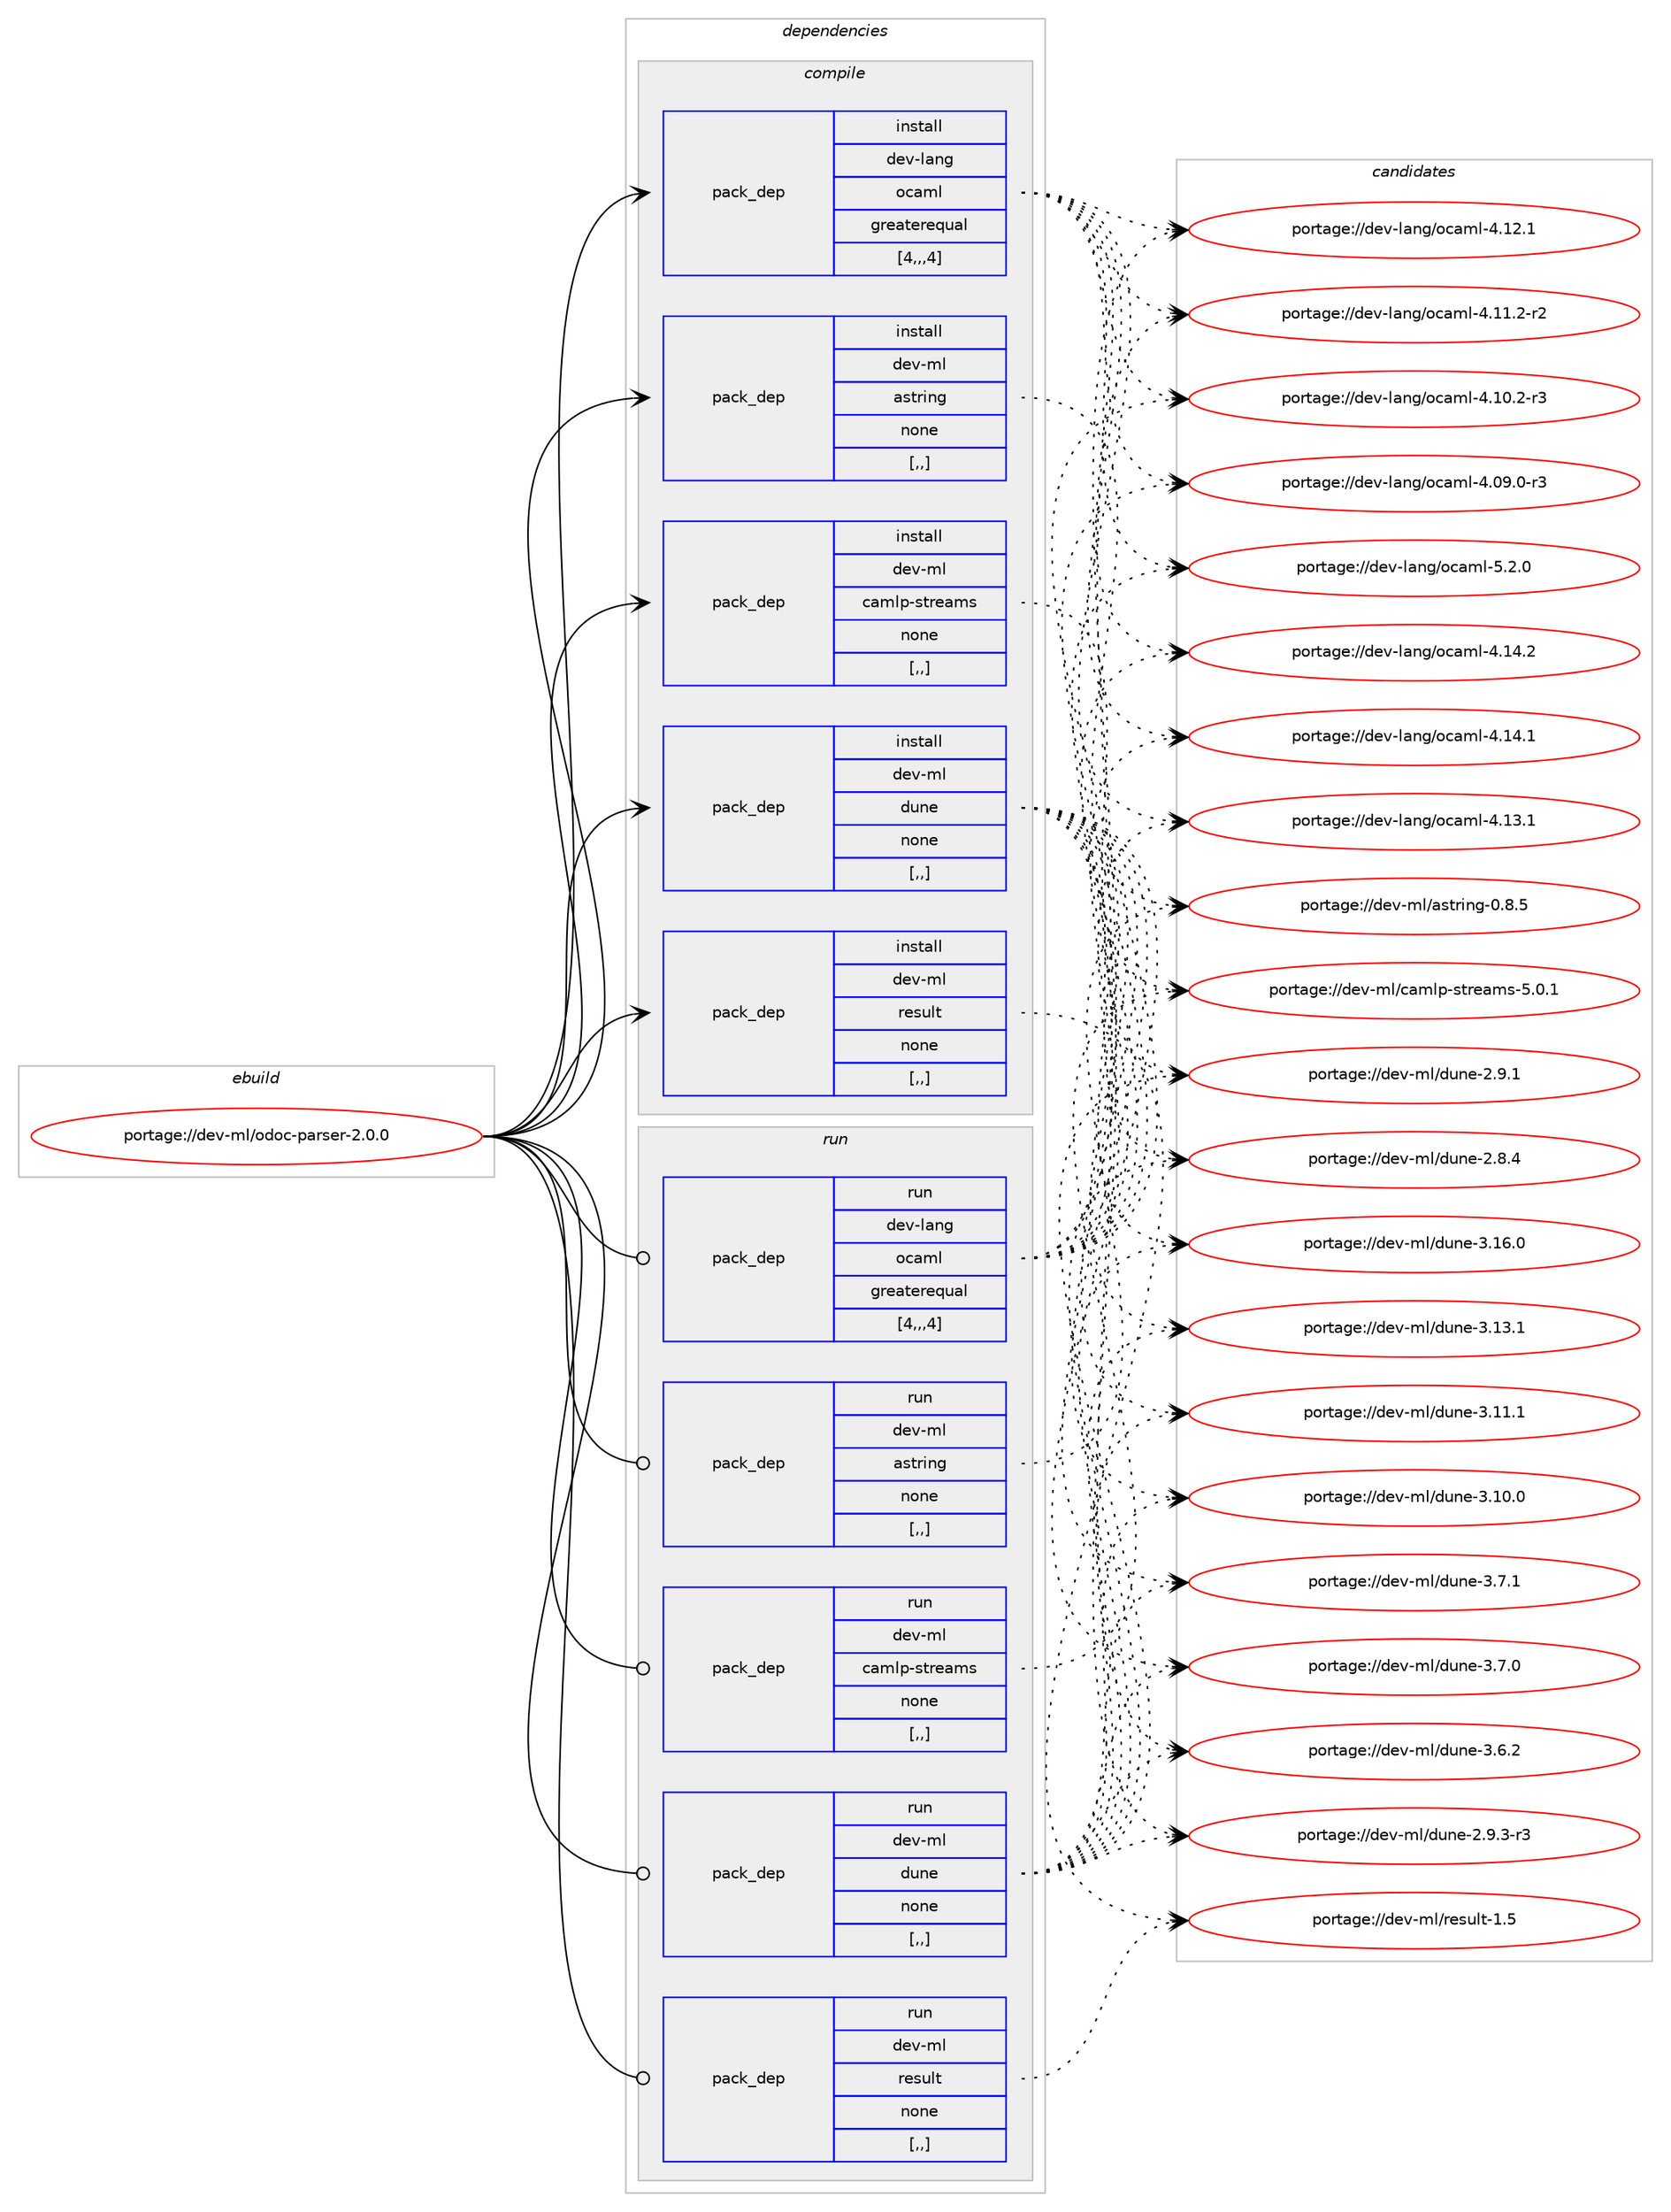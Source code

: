 digraph prolog {

# *************
# Graph options
# *************

newrank=true;
concentrate=true;
compound=true;
graph [rankdir=LR,fontname=Helvetica,fontsize=10,ranksep=1.5];#, ranksep=2.5, nodesep=0.2];
edge  [arrowhead=vee];
node  [fontname=Helvetica,fontsize=10];

# **********
# The ebuild
# **********

subgraph cluster_leftcol {
color=gray;
label=<<i>ebuild</i>>;
id [label="portage://dev-ml/odoc-parser-2.0.0", color=red, width=4, href="../dev-ml/odoc-parser-2.0.0.svg"];
}

# ****************
# The dependencies
# ****************

subgraph cluster_midcol {
color=gray;
label=<<i>dependencies</i>>;
subgraph cluster_compile {
fillcolor="#eeeeee";
style=filled;
label=<<i>compile</i>>;
subgraph pack90763 {
dependency121725 [label=<<TABLE BORDER="0" CELLBORDER="1" CELLSPACING="0" CELLPADDING="4" WIDTH="220"><TR><TD ROWSPAN="6" CELLPADDING="30">pack_dep</TD></TR><TR><TD WIDTH="110">install</TD></TR><TR><TD>dev-lang</TD></TR><TR><TD>ocaml</TD></TR><TR><TD>greaterequal</TD></TR><TR><TD>[4,,,4]</TD></TR></TABLE>>, shape=none, color=blue];
}
id:e -> dependency121725:w [weight=20,style="solid",arrowhead="vee"];
subgraph pack90764 {
dependency121726 [label=<<TABLE BORDER="0" CELLBORDER="1" CELLSPACING="0" CELLPADDING="4" WIDTH="220"><TR><TD ROWSPAN="6" CELLPADDING="30">pack_dep</TD></TR><TR><TD WIDTH="110">install</TD></TR><TR><TD>dev-ml</TD></TR><TR><TD>astring</TD></TR><TR><TD>none</TD></TR><TR><TD>[,,]</TD></TR></TABLE>>, shape=none, color=blue];
}
id:e -> dependency121726:w [weight=20,style="solid",arrowhead="vee"];
subgraph pack90765 {
dependency121727 [label=<<TABLE BORDER="0" CELLBORDER="1" CELLSPACING="0" CELLPADDING="4" WIDTH="220"><TR><TD ROWSPAN="6" CELLPADDING="30">pack_dep</TD></TR><TR><TD WIDTH="110">install</TD></TR><TR><TD>dev-ml</TD></TR><TR><TD>camlp-streams</TD></TR><TR><TD>none</TD></TR><TR><TD>[,,]</TD></TR></TABLE>>, shape=none, color=blue];
}
id:e -> dependency121727:w [weight=20,style="solid",arrowhead="vee"];
subgraph pack90766 {
dependency121728 [label=<<TABLE BORDER="0" CELLBORDER="1" CELLSPACING="0" CELLPADDING="4" WIDTH="220"><TR><TD ROWSPAN="6" CELLPADDING="30">pack_dep</TD></TR><TR><TD WIDTH="110">install</TD></TR><TR><TD>dev-ml</TD></TR><TR><TD>dune</TD></TR><TR><TD>none</TD></TR><TR><TD>[,,]</TD></TR></TABLE>>, shape=none, color=blue];
}
id:e -> dependency121728:w [weight=20,style="solid",arrowhead="vee"];
subgraph pack90767 {
dependency121729 [label=<<TABLE BORDER="0" CELLBORDER="1" CELLSPACING="0" CELLPADDING="4" WIDTH="220"><TR><TD ROWSPAN="6" CELLPADDING="30">pack_dep</TD></TR><TR><TD WIDTH="110">install</TD></TR><TR><TD>dev-ml</TD></TR><TR><TD>result</TD></TR><TR><TD>none</TD></TR><TR><TD>[,,]</TD></TR></TABLE>>, shape=none, color=blue];
}
id:e -> dependency121729:w [weight=20,style="solid",arrowhead="vee"];
}
subgraph cluster_compileandrun {
fillcolor="#eeeeee";
style=filled;
label=<<i>compile and run</i>>;
}
subgraph cluster_run {
fillcolor="#eeeeee";
style=filled;
label=<<i>run</i>>;
subgraph pack90768 {
dependency121730 [label=<<TABLE BORDER="0" CELLBORDER="1" CELLSPACING="0" CELLPADDING="4" WIDTH="220"><TR><TD ROWSPAN="6" CELLPADDING="30">pack_dep</TD></TR><TR><TD WIDTH="110">run</TD></TR><TR><TD>dev-lang</TD></TR><TR><TD>ocaml</TD></TR><TR><TD>greaterequal</TD></TR><TR><TD>[4,,,4]</TD></TR></TABLE>>, shape=none, color=blue];
}
id:e -> dependency121730:w [weight=20,style="solid",arrowhead="odot"];
subgraph pack90769 {
dependency121731 [label=<<TABLE BORDER="0" CELLBORDER="1" CELLSPACING="0" CELLPADDING="4" WIDTH="220"><TR><TD ROWSPAN="6" CELLPADDING="30">pack_dep</TD></TR><TR><TD WIDTH="110">run</TD></TR><TR><TD>dev-ml</TD></TR><TR><TD>astring</TD></TR><TR><TD>none</TD></TR><TR><TD>[,,]</TD></TR></TABLE>>, shape=none, color=blue];
}
id:e -> dependency121731:w [weight=20,style="solid",arrowhead="odot"];
subgraph pack90770 {
dependency121732 [label=<<TABLE BORDER="0" CELLBORDER="1" CELLSPACING="0" CELLPADDING="4" WIDTH="220"><TR><TD ROWSPAN="6" CELLPADDING="30">pack_dep</TD></TR><TR><TD WIDTH="110">run</TD></TR><TR><TD>dev-ml</TD></TR><TR><TD>camlp-streams</TD></TR><TR><TD>none</TD></TR><TR><TD>[,,]</TD></TR></TABLE>>, shape=none, color=blue];
}
id:e -> dependency121732:w [weight=20,style="solid",arrowhead="odot"];
subgraph pack90771 {
dependency121733 [label=<<TABLE BORDER="0" CELLBORDER="1" CELLSPACING="0" CELLPADDING="4" WIDTH="220"><TR><TD ROWSPAN="6" CELLPADDING="30">pack_dep</TD></TR><TR><TD WIDTH="110">run</TD></TR><TR><TD>dev-ml</TD></TR><TR><TD>dune</TD></TR><TR><TD>none</TD></TR><TR><TD>[,,]</TD></TR></TABLE>>, shape=none, color=blue];
}
id:e -> dependency121733:w [weight=20,style="solid",arrowhead="odot"];
subgraph pack90772 {
dependency121734 [label=<<TABLE BORDER="0" CELLBORDER="1" CELLSPACING="0" CELLPADDING="4" WIDTH="220"><TR><TD ROWSPAN="6" CELLPADDING="30">pack_dep</TD></TR><TR><TD WIDTH="110">run</TD></TR><TR><TD>dev-ml</TD></TR><TR><TD>result</TD></TR><TR><TD>none</TD></TR><TR><TD>[,,]</TD></TR></TABLE>>, shape=none, color=blue];
}
id:e -> dependency121734:w [weight=20,style="solid",arrowhead="odot"];
}
}

# **************
# The candidates
# **************

subgraph cluster_choices {
rank=same;
color=gray;
label=<<i>candidates</i>>;

subgraph choice90763 {
color=black;
nodesep=1;
choice1001011184510897110103471119997109108455346504648 [label="portage://dev-lang/ocaml-5.2.0", color=red, width=4,href="../dev-lang/ocaml-5.2.0.svg"];
choice100101118451089711010347111999710910845524649524650 [label="portage://dev-lang/ocaml-4.14.2", color=red, width=4,href="../dev-lang/ocaml-4.14.2.svg"];
choice100101118451089711010347111999710910845524649524649 [label="portage://dev-lang/ocaml-4.14.1", color=red, width=4,href="../dev-lang/ocaml-4.14.1.svg"];
choice100101118451089711010347111999710910845524649514649 [label="portage://dev-lang/ocaml-4.13.1", color=red, width=4,href="../dev-lang/ocaml-4.13.1.svg"];
choice100101118451089711010347111999710910845524649504649 [label="portage://dev-lang/ocaml-4.12.1", color=red, width=4,href="../dev-lang/ocaml-4.12.1.svg"];
choice1001011184510897110103471119997109108455246494946504511450 [label="portage://dev-lang/ocaml-4.11.2-r2", color=red, width=4,href="../dev-lang/ocaml-4.11.2-r2.svg"];
choice1001011184510897110103471119997109108455246494846504511451 [label="portage://dev-lang/ocaml-4.10.2-r3", color=red, width=4,href="../dev-lang/ocaml-4.10.2-r3.svg"];
choice1001011184510897110103471119997109108455246485746484511451 [label="portage://dev-lang/ocaml-4.09.0-r3", color=red, width=4,href="../dev-lang/ocaml-4.09.0-r3.svg"];
dependency121725:e -> choice1001011184510897110103471119997109108455346504648:w [style=dotted,weight="100"];
dependency121725:e -> choice100101118451089711010347111999710910845524649524650:w [style=dotted,weight="100"];
dependency121725:e -> choice100101118451089711010347111999710910845524649524649:w [style=dotted,weight="100"];
dependency121725:e -> choice100101118451089711010347111999710910845524649514649:w [style=dotted,weight="100"];
dependency121725:e -> choice100101118451089711010347111999710910845524649504649:w [style=dotted,weight="100"];
dependency121725:e -> choice1001011184510897110103471119997109108455246494946504511450:w [style=dotted,weight="100"];
dependency121725:e -> choice1001011184510897110103471119997109108455246494846504511451:w [style=dotted,weight="100"];
dependency121725:e -> choice1001011184510897110103471119997109108455246485746484511451:w [style=dotted,weight="100"];
}
subgraph choice90764 {
color=black;
nodesep=1;
choice100101118451091084797115116114105110103454846564653 [label="portage://dev-ml/astring-0.8.5", color=red, width=4,href="../dev-ml/astring-0.8.5.svg"];
dependency121726:e -> choice100101118451091084797115116114105110103454846564653:w [style=dotted,weight="100"];
}
subgraph choice90765 {
color=black;
nodesep=1;
choice100101118451091084799971091081124511511611410197109115455346484649 [label="portage://dev-ml/camlp-streams-5.0.1", color=red, width=4,href="../dev-ml/camlp-streams-5.0.1.svg"];
dependency121727:e -> choice100101118451091084799971091081124511511611410197109115455346484649:w [style=dotted,weight="100"];
}
subgraph choice90766 {
color=black;
nodesep=1;
choice100101118451091084710011711010145514649544648 [label="portage://dev-ml/dune-3.16.0", color=red, width=4,href="../dev-ml/dune-3.16.0.svg"];
choice100101118451091084710011711010145514649514649 [label="portage://dev-ml/dune-3.13.1", color=red, width=4,href="../dev-ml/dune-3.13.1.svg"];
choice100101118451091084710011711010145514649494649 [label="portage://dev-ml/dune-3.11.1", color=red, width=4,href="../dev-ml/dune-3.11.1.svg"];
choice100101118451091084710011711010145514649484648 [label="portage://dev-ml/dune-3.10.0", color=red, width=4,href="../dev-ml/dune-3.10.0.svg"];
choice1001011184510910847100117110101455146554649 [label="portage://dev-ml/dune-3.7.1", color=red, width=4,href="../dev-ml/dune-3.7.1.svg"];
choice1001011184510910847100117110101455146554648 [label="portage://dev-ml/dune-3.7.0", color=red, width=4,href="../dev-ml/dune-3.7.0.svg"];
choice1001011184510910847100117110101455146544650 [label="portage://dev-ml/dune-3.6.2", color=red, width=4,href="../dev-ml/dune-3.6.2.svg"];
choice10010111845109108471001171101014550465746514511451 [label="portage://dev-ml/dune-2.9.3-r3", color=red, width=4,href="../dev-ml/dune-2.9.3-r3.svg"];
choice1001011184510910847100117110101455046574649 [label="portage://dev-ml/dune-2.9.1", color=red, width=4,href="../dev-ml/dune-2.9.1.svg"];
choice1001011184510910847100117110101455046564652 [label="portage://dev-ml/dune-2.8.4", color=red, width=4,href="../dev-ml/dune-2.8.4.svg"];
dependency121728:e -> choice100101118451091084710011711010145514649544648:w [style=dotted,weight="100"];
dependency121728:e -> choice100101118451091084710011711010145514649514649:w [style=dotted,weight="100"];
dependency121728:e -> choice100101118451091084710011711010145514649494649:w [style=dotted,weight="100"];
dependency121728:e -> choice100101118451091084710011711010145514649484648:w [style=dotted,weight="100"];
dependency121728:e -> choice1001011184510910847100117110101455146554649:w [style=dotted,weight="100"];
dependency121728:e -> choice1001011184510910847100117110101455146554648:w [style=dotted,weight="100"];
dependency121728:e -> choice1001011184510910847100117110101455146544650:w [style=dotted,weight="100"];
dependency121728:e -> choice10010111845109108471001171101014550465746514511451:w [style=dotted,weight="100"];
dependency121728:e -> choice1001011184510910847100117110101455046574649:w [style=dotted,weight="100"];
dependency121728:e -> choice1001011184510910847100117110101455046564652:w [style=dotted,weight="100"];
}
subgraph choice90767 {
color=black;
nodesep=1;
choice100101118451091084711410111511710811645494653 [label="portage://dev-ml/result-1.5", color=red, width=4,href="../dev-ml/result-1.5.svg"];
dependency121729:e -> choice100101118451091084711410111511710811645494653:w [style=dotted,weight="100"];
}
subgraph choice90768 {
color=black;
nodesep=1;
choice1001011184510897110103471119997109108455346504648 [label="portage://dev-lang/ocaml-5.2.0", color=red, width=4,href="../dev-lang/ocaml-5.2.0.svg"];
choice100101118451089711010347111999710910845524649524650 [label="portage://dev-lang/ocaml-4.14.2", color=red, width=4,href="../dev-lang/ocaml-4.14.2.svg"];
choice100101118451089711010347111999710910845524649524649 [label="portage://dev-lang/ocaml-4.14.1", color=red, width=4,href="../dev-lang/ocaml-4.14.1.svg"];
choice100101118451089711010347111999710910845524649514649 [label="portage://dev-lang/ocaml-4.13.1", color=red, width=4,href="../dev-lang/ocaml-4.13.1.svg"];
choice100101118451089711010347111999710910845524649504649 [label="portage://dev-lang/ocaml-4.12.1", color=red, width=4,href="../dev-lang/ocaml-4.12.1.svg"];
choice1001011184510897110103471119997109108455246494946504511450 [label="portage://dev-lang/ocaml-4.11.2-r2", color=red, width=4,href="../dev-lang/ocaml-4.11.2-r2.svg"];
choice1001011184510897110103471119997109108455246494846504511451 [label="portage://dev-lang/ocaml-4.10.2-r3", color=red, width=4,href="../dev-lang/ocaml-4.10.2-r3.svg"];
choice1001011184510897110103471119997109108455246485746484511451 [label="portage://dev-lang/ocaml-4.09.0-r3", color=red, width=4,href="../dev-lang/ocaml-4.09.0-r3.svg"];
dependency121730:e -> choice1001011184510897110103471119997109108455346504648:w [style=dotted,weight="100"];
dependency121730:e -> choice100101118451089711010347111999710910845524649524650:w [style=dotted,weight="100"];
dependency121730:e -> choice100101118451089711010347111999710910845524649524649:w [style=dotted,weight="100"];
dependency121730:e -> choice100101118451089711010347111999710910845524649514649:w [style=dotted,weight="100"];
dependency121730:e -> choice100101118451089711010347111999710910845524649504649:w [style=dotted,weight="100"];
dependency121730:e -> choice1001011184510897110103471119997109108455246494946504511450:w [style=dotted,weight="100"];
dependency121730:e -> choice1001011184510897110103471119997109108455246494846504511451:w [style=dotted,weight="100"];
dependency121730:e -> choice1001011184510897110103471119997109108455246485746484511451:w [style=dotted,weight="100"];
}
subgraph choice90769 {
color=black;
nodesep=1;
choice100101118451091084797115116114105110103454846564653 [label="portage://dev-ml/astring-0.8.5", color=red, width=4,href="../dev-ml/astring-0.8.5.svg"];
dependency121731:e -> choice100101118451091084797115116114105110103454846564653:w [style=dotted,weight="100"];
}
subgraph choice90770 {
color=black;
nodesep=1;
choice100101118451091084799971091081124511511611410197109115455346484649 [label="portage://dev-ml/camlp-streams-5.0.1", color=red, width=4,href="../dev-ml/camlp-streams-5.0.1.svg"];
dependency121732:e -> choice100101118451091084799971091081124511511611410197109115455346484649:w [style=dotted,weight="100"];
}
subgraph choice90771 {
color=black;
nodesep=1;
choice100101118451091084710011711010145514649544648 [label="portage://dev-ml/dune-3.16.0", color=red, width=4,href="../dev-ml/dune-3.16.0.svg"];
choice100101118451091084710011711010145514649514649 [label="portage://dev-ml/dune-3.13.1", color=red, width=4,href="../dev-ml/dune-3.13.1.svg"];
choice100101118451091084710011711010145514649494649 [label="portage://dev-ml/dune-3.11.1", color=red, width=4,href="../dev-ml/dune-3.11.1.svg"];
choice100101118451091084710011711010145514649484648 [label="portage://dev-ml/dune-3.10.0", color=red, width=4,href="../dev-ml/dune-3.10.0.svg"];
choice1001011184510910847100117110101455146554649 [label="portage://dev-ml/dune-3.7.1", color=red, width=4,href="../dev-ml/dune-3.7.1.svg"];
choice1001011184510910847100117110101455146554648 [label="portage://dev-ml/dune-3.7.0", color=red, width=4,href="../dev-ml/dune-3.7.0.svg"];
choice1001011184510910847100117110101455146544650 [label="portage://dev-ml/dune-3.6.2", color=red, width=4,href="../dev-ml/dune-3.6.2.svg"];
choice10010111845109108471001171101014550465746514511451 [label="portage://dev-ml/dune-2.9.3-r3", color=red, width=4,href="../dev-ml/dune-2.9.3-r3.svg"];
choice1001011184510910847100117110101455046574649 [label="portage://dev-ml/dune-2.9.1", color=red, width=4,href="../dev-ml/dune-2.9.1.svg"];
choice1001011184510910847100117110101455046564652 [label="portage://dev-ml/dune-2.8.4", color=red, width=4,href="../dev-ml/dune-2.8.4.svg"];
dependency121733:e -> choice100101118451091084710011711010145514649544648:w [style=dotted,weight="100"];
dependency121733:e -> choice100101118451091084710011711010145514649514649:w [style=dotted,weight="100"];
dependency121733:e -> choice100101118451091084710011711010145514649494649:w [style=dotted,weight="100"];
dependency121733:e -> choice100101118451091084710011711010145514649484648:w [style=dotted,weight="100"];
dependency121733:e -> choice1001011184510910847100117110101455146554649:w [style=dotted,weight="100"];
dependency121733:e -> choice1001011184510910847100117110101455146554648:w [style=dotted,weight="100"];
dependency121733:e -> choice1001011184510910847100117110101455146544650:w [style=dotted,weight="100"];
dependency121733:e -> choice10010111845109108471001171101014550465746514511451:w [style=dotted,weight="100"];
dependency121733:e -> choice1001011184510910847100117110101455046574649:w [style=dotted,weight="100"];
dependency121733:e -> choice1001011184510910847100117110101455046564652:w [style=dotted,weight="100"];
}
subgraph choice90772 {
color=black;
nodesep=1;
choice100101118451091084711410111511710811645494653 [label="portage://dev-ml/result-1.5", color=red, width=4,href="../dev-ml/result-1.5.svg"];
dependency121734:e -> choice100101118451091084711410111511710811645494653:w [style=dotted,weight="100"];
}
}

}
